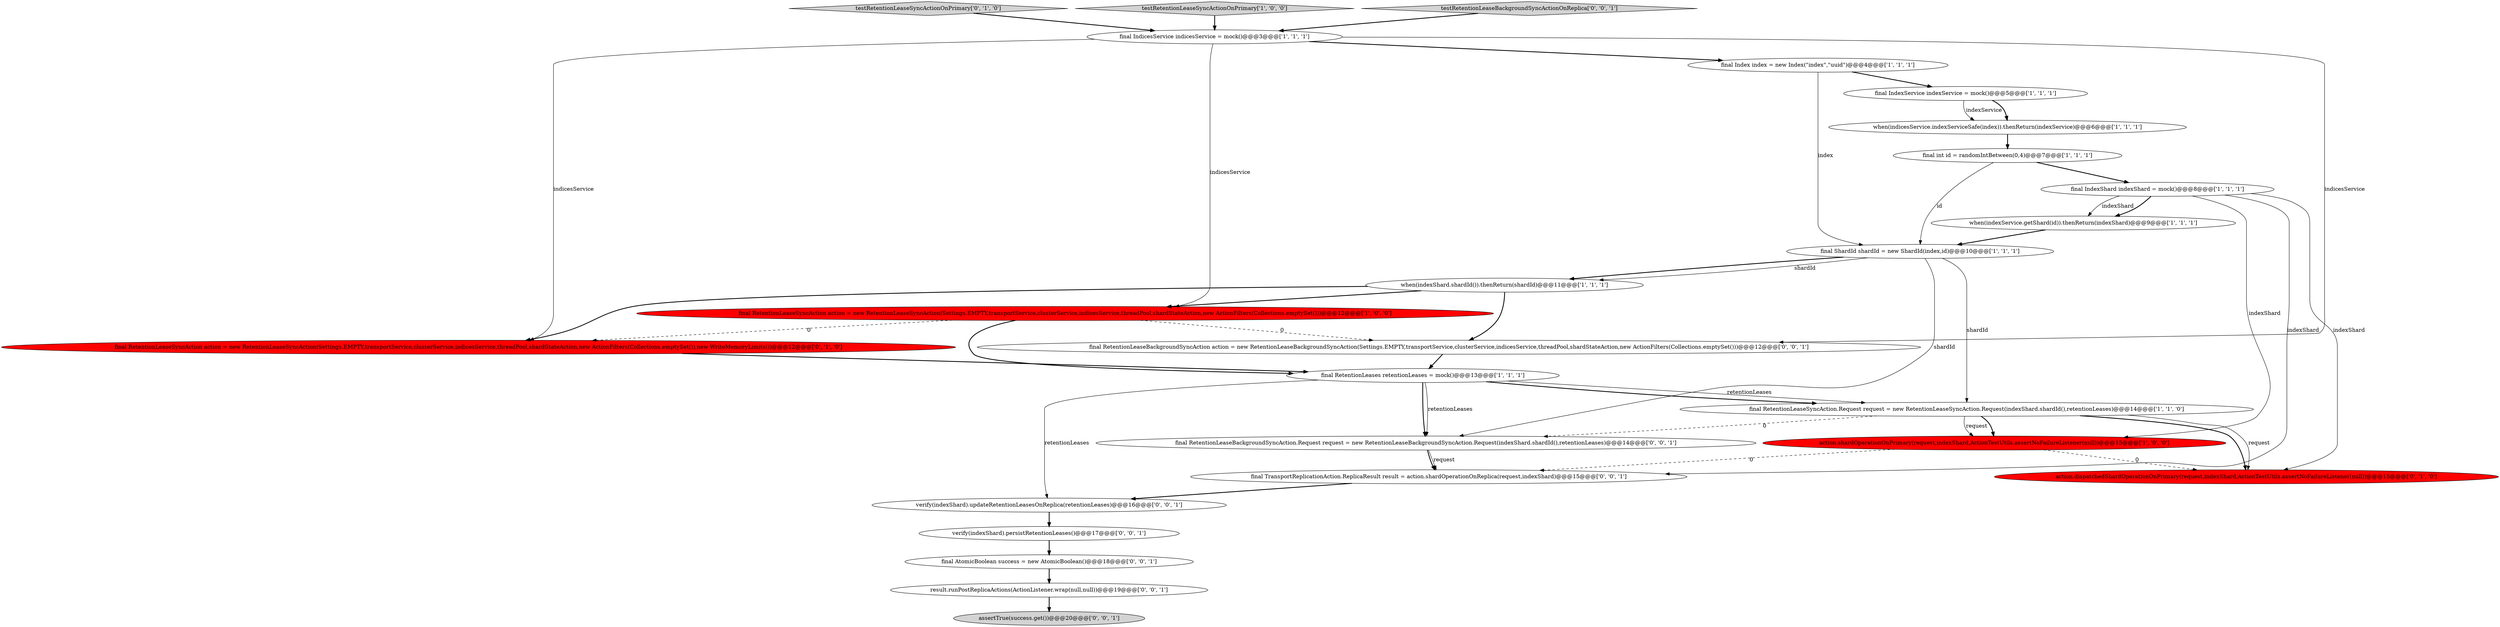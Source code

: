 digraph {
15 [style = filled, label = "testRetentionLeaseSyncActionOnPrimary['0', '1', '0']", fillcolor = lightgray, shape = diamond image = "AAA0AAABBB2BBB"];
18 [style = filled, label = "final RetentionLeaseBackgroundSyncAction.Request request = new RetentionLeaseBackgroundSyncAction.Request(indexShard.shardId(),retentionLeases)@@@14@@@['0', '0', '1']", fillcolor = white, shape = ellipse image = "AAA0AAABBB3BBB"];
7 [style = filled, label = "testRetentionLeaseSyncActionOnPrimary['1', '0', '0']", fillcolor = lightgray, shape = diamond image = "AAA0AAABBB1BBB"];
19 [style = filled, label = "final AtomicBoolean success = new AtomicBoolean()@@@18@@@['0', '0', '1']", fillcolor = white, shape = ellipse image = "AAA0AAABBB3BBB"];
8 [style = filled, label = "final ShardId shardId = new ShardId(index,id)@@@10@@@['1', '1', '1']", fillcolor = white, shape = ellipse image = "AAA0AAABBB1BBB"];
14 [style = filled, label = "action.dispatchedShardOperationOnPrimary(request,indexShard,ActionTestUtils.assertNoFailureListener(null))@@@15@@@['0', '1', '0']", fillcolor = red, shape = ellipse image = "AAA1AAABBB2BBB"];
20 [style = filled, label = "result.runPostReplicaActions(ActionListener.wrap(null,null))@@@19@@@['0', '0', '1']", fillcolor = white, shape = ellipse image = "AAA0AAABBB3BBB"];
12 [style = filled, label = "when(indexService.getShard(id)).thenReturn(indexShard)@@@9@@@['1', '1', '1']", fillcolor = white, shape = ellipse image = "AAA0AAABBB1BBB"];
6 [style = filled, label = "final RetentionLeaseSyncAction action = new RetentionLeaseSyncAction(Settings.EMPTY,transportService,clusterService,indicesService,threadPool,shardStateAction,new ActionFilters(Collections.emptySet()))@@@12@@@['1', '0', '0']", fillcolor = red, shape = ellipse image = "AAA1AAABBB1BBB"];
0 [style = filled, label = "final Index index = new Index(\"index\",\"uuid\")@@@4@@@['1', '1', '1']", fillcolor = white, shape = ellipse image = "AAA0AAABBB1BBB"];
17 [style = filled, label = "testRetentionLeaseBackgroundSyncActionOnReplica['0', '0', '1']", fillcolor = lightgray, shape = diamond image = "AAA0AAABBB3BBB"];
2 [style = filled, label = "final RetentionLeases retentionLeases = mock()@@@13@@@['1', '1', '1']", fillcolor = white, shape = ellipse image = "AAA0AAABBB1BBB"];
11 [style = filled, label = "final RetentionLeaseSyncAction.Request request = new RetentionLeaseSyncAction.Request(indexShard.shardId(),retentionLeases)@@@14@@@['1', '1', '0']", fillcolor = white, shape = ellipse image = "AAA0AAABBB1BBB"];
22 [style = filled, label = "final RetentionLeaseBackgroundSyncAction action = new RetentionLeaseBackgroundSyncAction(Settings.EMPTY,transportService,clusterService,indicesService,threadPool,shardStateAction,new ActionFilters(Collections.emptySet()))@@@12@@@['0', '0', '1']", fillcolor = white, shape = ellipse image = "AAA0AAABBB3BBB"];
9 [style = filled, label = "final IndexShard indexShard = mock()@@@8@@@['1', '1', '1']", fillcolor = white, shape = ellipse image = "AAA0AAABBB1BBB"];
13 [style = filled, label = "final IndexService indexService = mock()@@@5@@@['1', '1', '1']", fillcolor = white, shape = ellipse image = "AAA0AAABBB1BBB"];
10 [style = filled, label = "action.shardOperationOnPrimary(request,indexShard,ActionTestUtils.assertNoFailureListener(null))@@@15@@@['1', '0', '0']", fillcolor = red, shape = ellipse image = "AAA1AAABBB1BBB"];
4 [style = filled, label = "final IndicesService indicesService = mock()@@@3@@@['1', '1', '1']", fillcolor = white, shape = ellipse image = "AAA0AAABBB1BBB"];
16 [style = filled, label = "final RetentionLeaseSyncAction action = new RetentionLeaseSyncAction(Settings.EMPTY,transportService,clusterService,indicesService,threadPool,shardStateAction,new ActionFilters(Collections.emptySet()),new WriteMemoryLimits())@@@12@@@['0', '1', '0']", fillcolor = red, shape = ellipse image = "AAA1AAABBB2BBB"];
24 [style = filled, label = "verify(indexShard).updateRetentionLeasesOnReplica(retentionLeases)@@@16@@@['0', '0', '1']", fillcolor = white, shape = ellipse image = "AAA0AAABBB3BBB"];
1 [style = filled, label = "when(indicesService.indexServiceSafe(index)).thenReturn(indexService)@@@6@@@['1', '1', '1']", fillcolor = white, shape = ellipse image = "AAA0AAABBB1BBB"];
25 [style = filled, label = "verify(indexShard).persistRetentionLeases()@@@17@@@['0', '0', '1']", fillcolor = white, shape = ellipse image = "AAA0AAABBB3BBB"];
5 [style = filled, label = "final int id = randomIntBetween(0,4)@@@7@@@['1', '1', '1']", fillcolor = white, shape = ellipse image = "AAA0AAABBB1BBB"];
3 [style = filled, label = "when(indexShard.shardId()).thenReturn(shardId)@@@11@@@['1', '1', '1']", fillcolor = white, shape = ellipse image = "AAA0AAABBB1BBB"];
21 [style = filled, label = "assertTrue(success.get())@@@20@@@['0', '0', '1']", fillcolor = lightgray, shape = ellipse image = "AAA0AAABBB3BBB"];
23 [style = filled, label = "final TransportReplicationAction.ReplicaResult result = action.shardOperationOnReplica(request,indexShard)@@@15@@@['0', '0', '1']", fillcolor = white, shape = ellipse image = "AAA0AAABBB3BBB"];
1->5 [style = bold, label=""];
22->2 [style = bold, label=""];
0->13 [style = bold, label=""];
5->9 [style = bold, label=""];
18->23 [style = bold, label=""];
5->8 [style = solid, label="id"];
11->14 [style = bold, label=""];
8->3 [style = solid, label="shardId"];
19->20 [style = bold, label=""];
8->3 [style = bold, label=""];
9->12 [style = solid, label="indexShard"];
4->22 [style = solid, label="indicesService"];
13->1 [style = solid, label="indexService"];
3->6 [style = bold, label=""];
2->18 [style = bold, label=""];
2->11 [style = solid, label="retentionLeases"];
7->4 [style = bold, label=""];
3->16 [style = bold, label=""];
16->2 [style = bold, label=""];
3->22 [style = bold, label=""];
4->16 [style = solid, label="indicesService"];
9->23 [style = solid, label="indexShard"];
13->1 [style = bold, label=""];
6->22 [style = dashed, label="0"];
2->18 [style = solid, label="retentionLeases"];
4->0 [style = bold, label=""];
6->2 [style = bold, label=""];
20->21 [style = bold, label=""];
0->8 [style = solid, label="index"];
4->6 [style = solid, label="indicesService"];
23->24 [style = bold, label=""];
6->16 [style = dashed, label="0"];
2->24 [style = solid, label="retentionLeases"];
18->23 [style = solid, label="request"];
11->10 [style = bold, label=""];
12->8 [style = bold, label=""];
24->25 [style = bold, label=""];
11->18 [style = dashed, label="0"];
9->10 [style = solid, label="indexShard"];
15->4 [style = bold, label=""];
25->19 [style = bold, label=""];
9->12 [style = bold, label=""];
9->14 [style = solid, label="indexShard"];
11->10 [style = solid, label="request"];
10->23 [style = dashed, label="0"];
8->18 [style = solid, label="shardId"];
2->11 [style = bold, label=""];
17->4 [style = bold, label=""];
10->14 [style = dashed, label="0"];
8->11 [style = solid, label="shardId"];
11->14 [style = solid, label="request"];
}
